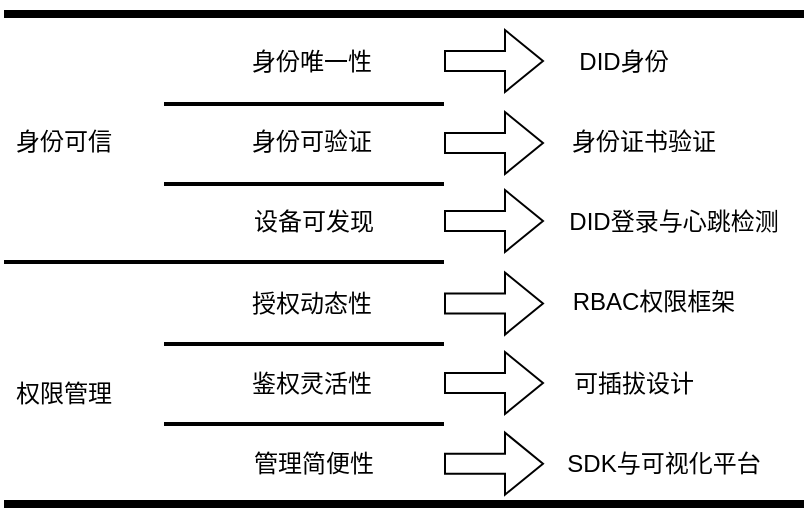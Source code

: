 <mxfile version="17.4.5" type="github"><diagram id="jwiItakwjcImniFx1Zj2" name="Page-1"><mxGraphModel dx="576" dy="368" grid="1" gridSize="10" guides="1" tooltips="1" connect="1" arrows="1" fold="1" page="1" pageScale="1" pageWidth="827" pageHeight="1169" math="0" shadow="0"><root><mxCell id="0"/><mxCell id="1" parent="0"/><mxCell id="LA3AC90wr2JISWa9lBhg-15" value="" style="line;strokeWidth=2;html=1;" vertex="1" parent="1"><mxGeometry x="120" y="395" width="140" height="10" as="geometry"/></mxCell><mxCell id="LA3AC90wr2JISWa9lBhg-17" value="" style="line;strokeWidth=4;html=1;perimeter=backbonePerimeter;points=[];outlineConnect=0;" vertex="1" parent="1"><mxGeometry x="40" y="350" width="400" height="10" as="geometry"/></mxCell><mxCell id="LA3AC90wr2JISWa9lBhg-18" value="身份可信" style="text;html=1;strokeColor=none;fillColor=none;align=center;verticalAlign=middle;whiteSpace=wrap;rounded=0;" vertex="1" parent="1"><mxGeometry x="40" y="404" width="60" height="30" as="geometry"/></mxCell><mxCell id="LA3AC90wr2JISWa9lBhg-19" value="身份唯一性" style="text;html=1;strokeColor=none;fillColor=none;align=center;verticalAlign=middle;whiteSpace=wrap;rounded=0;" vertex="1" parent="1"><mxGeometry x="159" y="364" width="70" height="30" as="geometry"/></mxCell><mxCell id="LA3AC90wr2JISWa9lBhg-20" value="身份可验证" style="text;html=1;strokeColor=none;fillColor=none;align=center;verticalAlign=middle;whiteSpace=wrap;rounded=0;" vertex="1" parent="1"><mxGeometry x="159" y="404" width="70" height="30" as="geometry"/></mxCell><mxCell id="LA3AC90wr2JISWa9lBhg-21" value="设备可发现" style="text;html=1;strokeColor=none;fillColor=none;align=center;verticalAlign=middle;whiteSpace=wrap;rounded=0;" vertex="1" parent="1"><mxGeometry x="160" y="444" width="70" height="30" as="geometry"/></mxCell><mxCell id="LA3AC90wr2JISWa9lBhg-22" value="" style="line;strokeWidth=2;html=1;" vertex="1" parent="1"><mxGeometry x="120" y="435" width="140" height="10" as="geometry"/></mxCell><mxCell id="LA3AC90wr2JISWa9lBhg-23" value="" style="line;strokeWidth=2;html=1;" vertex="1" parent="1"><mxGeometry x="40" y="474" width="220" height="10" as="geometry"/></mxCell><mxCell id="LA3AC90wr2JISWa9lBhg-24" value="DID身份" style="text;html=1;strokeColor=none;fillColor=none;align=center;verticalAlign=middle;whiteSpace=wrap;rounded=0;" vertex="1" parent="1"><mxGeometry x="320" y="364" width="60" height="30" as="geometry"/></mxCell><mxCell id="LA3AC90wr2JISWa9lBhg-25" value="身份证书验证" style="text;html=1;strokeColor=none;fillColor=none;align=center;verticalAlign=middle;whiteSpace=wrap;rounded=0;" vertex="1" parent="1"><mxGeometry x="320" y="404" width="80" height="30" as="geometry"/></mxCell><mxCell id="LA3AC90wr2JISWa9lBhg-26" value="DID登录与心跳检测" style="text;html=1;strokeColor=none;fillColor=none;align=center;verticalAlign=middle;whiteSpace=wrap;rounded=0;" vertex="1" parent="1"><mxGeometry x="320" y="444" width="110" height="30" as="geometry"/></mxCell><mxCell id="LA3AC90wr2JISWa9lBhg-30" value="" style="line;strokeWidth=4;html=1;perimeter=backbonePerimeter;points=[];outlineConnect=0;" vertex="1" parent="1"><mxGeometry x="40" y="595" width="400" height="10" as="geometry"/></mxCell><mxCell id="LA3AC90wr2JISWa9lBhg-36" value="" style="shape=flexArrow;endArrow=classic;html=1;rounded=0;" edge="1" parent="1"><mxGeometry width="50" height="50" relative="1" as="geometry"><mxPoint x="260" y="378.5" as="sourcePoint"/><mxPoint x="310" y="378.5" as="targetPoint"/></mxGeometry></mxCell><mxCell id="LA3AC90wr2JISWa9lBhg-38" value="" style="shape=flexArrow;endArrow=classic;html=1;rounded=0;" edge="1" parent="1"><mxGeometry width="50" height="50" relative="1" as="geometry"><mxPoint x="260" y="419.5" as="sourcePoint"/><mxPoint x="310" y="419.5" as="targetPoint"/></mxGeometry></mxCell><mxCell id="LA3AC90wr2JISWa9lBhg-39" value="" style="shape=flexArrow;endArrow=classic;html=1;rounded=0;" edge="1" parent="1"><mxGeometry width="50" height="50" relative="1" as="geometry"><mxPoint x="260" y="458.5" as="sourcePoint"/><mxPoint x="310" y="458.5" as="targetPoint"/></mxGeometry></mxCell><mxCell id="LA3AC90wr2JISWa9lBhg-40" value="权限管理" style="text;html=1;strokeColor=none;fillColor=none;align=center;verticalAlign=middle;whiteSpace=wrap;rounded=0;" vertex="1" parent="1"><mxGeometry x="40" y="530" width="60" height="30" as="geometry"/></mxCell><mxCell id="LA3AC90wr2JISWa9lBhg-45" value="鉴权灵活性" style="text;html=1;strokeColor=none;fillColor=none;align=center;verticalAlign=middle;whiteSpace=wrap;rounded=0;" vertex="1" parent="1"><mxGeometry x="159" y="525" width="70" height="30" as="geometry"/></mxCell><mxCell id="LA3AC90wr2JISWa9lBhg-46" value="" style="line;strokeWidth=2;html=1;" vertex="1" parent="1"><mxGeometry x="120" y="555" width="140" height="10" as="geometry"/></mxCell><mxCell id="LA3AC90wr2JISWa9lBhg-47" value="" style="line;strokeWidth=2;html=1;" vertex="1" parent="1"><mxGeometry x="120" y="515" width="140" height="10" as="geometry"/></mxCell><mxCell id="LA3AC90wr2JISWa9lBhg-48" value="" style="shape=flexArrow;endArrow=classic;html=1;rounded=0;" edge="1" parent="1"><mxGeometry width="50" height="50" relative="1" as="geometry"><mxPoint x="260" y="539.5" as="sourcePoint"/><mxPoint x="310" y="539.5" as="targetPoint"/></mxGeometry></mxCell><mxCell id="LA3AC90wr2JISWa9lBhg-49" value="可插拔设计" style="text;html=1;strokeColor=none;fillColor=none;align=center;verticalAlign=middle;whiteSpace=wrap;rounded=0;" vertex="1" parent="1"><mxGeometry x="320" y="525" width="70" height="30" as="geometry"/></mxCell><mxCell id="LA3AC90wr2JISWa9lBhg-50" value="授权动态性" style="text;html=1;strokeColor=none;fillColor=none;align=center;verticalAlign=middle;whiteSpace=wrap;rounded=0;" vertex="1" parent="1"><mxGeometry x="159" y="485" width="70" height="30" as="geometry"/></mxCell><mxCell id="LA3AC90wr2JISWa9lBhg-51" value="RBAC权限框架" style="text;html=1;strokeColor=none;fillColor=none;align=center;verticalAlign=middle;whiteSpace=wrap;rounded=0;" vertex="1" parent="1"><mxGeometry x="320" y="484" width="90" height="30" as="geometry"/></mxCell><mxCell id="LA3AC90wr2JISWa9lBhg-52" value="" style="shape=flexArrow;endArrow=classic;html=1;rounded=0;" edge="1" parent="1"><mxGeometry width="50" height="50" relative="1" as="geometry"><mxPoint x="260" y="499.76" as="sourcePoint"/><mxPoint x="310" y="499.76" as="targetPoint"/></mxGeometry></mxCell><mxCell id="LA3AC90wr2JISWa9lBhg-53" value="管理简便性" style="text;html=1;strokeColor=none;fillColor=none;align=center;verticalAlign=middle;whiteSpace=wrap;rounded=0;" vertex="1" parent="1"><mxGeometry x="160" y="565" width="70" height="30" as="geometry"/></mxCell><mxCell id="LA3AC90wr2JISWa9lBhg-54" value="" style="shape=flexArrow;endArrow=classic;html=1;rounded=0;" edge="1" parent="1"><mxGeometry width="50" height="50" relative="1" as="geometry"><mxPoint x="260" y="579.83" as="sourcePoint"/><mxPoint x="310" y="579.83" as="targetPoint"/></mxGeometry></mxCell><mxCell id="LA3AC90wr2JISWa9lBhg-55" value="SDK与可视化平台" style="text;html=1;strokeColor=none;fillColor=none;align=center;verticalAlign=middle;whiteSpace=wrap;rounded=0;" vertex="1" parent="1"><mxGeometry x="320" y="565" width="100" height="30" as="geometry"/></mxCell></root></mxGraphModel></diagram></mxfile>